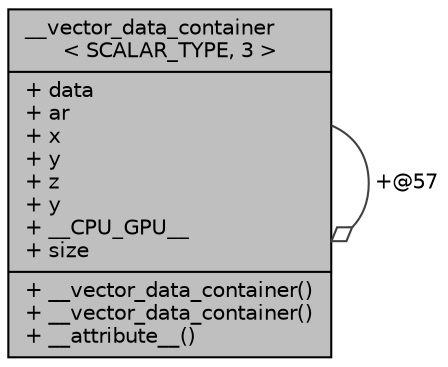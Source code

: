 digraph "__vector_data_container&lt; SCALAR_TYPE, 3 &gt;"
{
  edge [fontname="Helvetica",fontsize="10",labelfontname="Helvetica",labelfontsize="10"];
  node [fontname="Helvetica",fontsize="10",shape=record];
  Node1 [label="{__vector_data_container\l\< SCALAR_TYPE, 3 \>\n|+ data\l+ ar\l+ x\l+ y\l+ z\l+ y\l+ __CPU_GPU__\l+ size\l|+ __vector_data_container()\l+ __vector_data_container()\l+ __attribute__()\l}",height=0.2,width=0.4,color="black", fillcolor="grey75", style="filled", fontcolor="black"];
  Node1 -> Node1 [color="grey25",fontsize="10",style="solid",label=" +@57" ,arrowhead="odiamond",fontname="Helvetica"];
}
